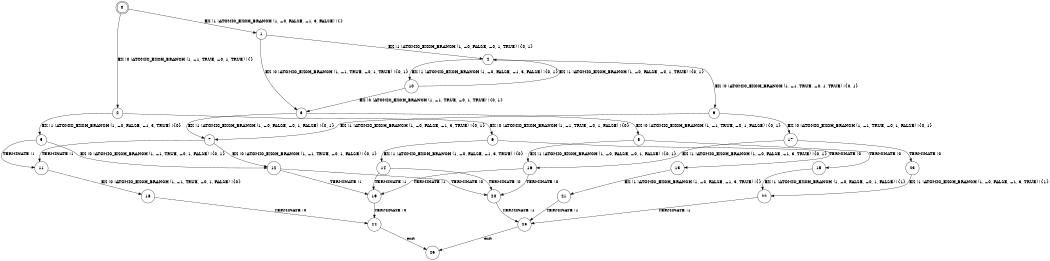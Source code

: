 digraph BCG {
size = "7, 10.5";
center = TRUE;
node [shape = circle];
0 [peripheries = 2];
0 -> 1 [label = "EX !1 !ATOMIC_EXCH_BRANCH (1, +0, FALSE, +1, 3, FALSE) !{}"];
0 -> 2 [label = "EX !0 !ATOMIC_EXCH_BRANCH (1, +1, TRUE, +0, 1, TRUE) !{}"];
1 -> 3 [label = "EX !0 !ATOMIC_EXCH_BRANCH (1, +1, TRUE, +0, 1, TRUE) !{0, 1}"];
1 -> 4 [label = "EX !1 !ATOMIC_EXCH_BRANCH (1, +0, FALSE, +0, 1, TRUE) !{0, 1}"];
2 -> 5 [label = "EX !1 !ATOMIC_EXCH_BRANCH (1, +0, FALSE, +1, 3, TRUE) !{0}"];
2 -> 6 [label = "EX !0 !ATOMIC_EXCH_BRANCH (1, +1, TRUE, +0, 1, FALSE) !{0}"];
3 -> 7 [label = "EX !1 !ATOMIC_EXCH_BRANCH (1, +0, FALSE, +0, 1, FALSE) !{0, 1}"];
3 -> 8 [label = "EX !0 !ATOMIC_EXCH_BRANCH (1, +1, TRUE, +0, 1, FALSE) !{0, 1}"];
4 -> 9 [label = "EX !0 !ATOMIC_EXCH_BRANCH (1, +1, TRUE, +0, 1, TRUE) !{0, 1}"];
4 -> 10 [label = "EX !1 !ATOMIC_EXCH_BRANCH (1, +0, FALSE, +1, 3, FALSE) !{0, 1}"];
5 -> 11 [label = "TERMINATE !1"];
5 -> 12 [label = "EX !0 !ATOMIC_EXCH_BRANCH (1, +1, TRUE, +0, 1, FALSE) !{0, 1}"];
6 -> 13 [label = "TERMINATE !0"];
6 -> 14 [label = "EX !1 !ATOMIC_EXCH_BRANCH (1, +0, FALSE, +1, 3, TRUE) !{0}"];
7 -> 11 [label = "TERMINATE !1"];
7 -> 12 [label = "EX !0 !ATOMIC_EXCH_BRANCH (1, +1, TRUE, +0, 1, FALSE) !{0, 1}"];
8 -> 15 [label = "TERMINATE !0"];
8 -> 16 [label = "EX !1 !ATOMIC_EXCH_BRANCH (1, +0, FALSE, +0, 1, FALSE) !{0, 1}"];
9 -> 7 [label = "EX !1 !ATOMIC_EXCH_BRANCH (1, +0, FALSE, +1, 3, TRUE) !{0, 1}"];
9 -> 17 [label = "EX !0 !ATOMIC_EXCH_BRANCH (1, +1, TRUE, +0, 1, FALSE) !{0, 1}"];
10 -> 3 [label = "EX !0 !ATOMIC_EXCH_BRANCH (1, +1, TRUE, +0, 1, TRUE) !{0, 1}"];
10 -> 4 [label = "EX !1 !ATOMIC_EXCH_BRANCH (1, +0, FALSE, +0, 1, TRUE) !{0, 1}"];
11 -> 18 [label = "EX !0 !ATOMIC_EXCH_BRANCH (1, +1, TRUE, +0, 1, FALSE) !{0}"];
12 -> 19 [label = "TERMINATE !1"];
12 -> 20 [label = "TERMINATE !0"];
13 -> 21 [label = "EX !1 !ATOMIC_EXCH_BRANCH (1, +0, FALSE, +1, 3, TRUE) !{}"];
14 -> 19 [label = "TERMINATE !1"];
14 -> 20 [label = "TERMINATE !0"];
15 -> 22 [label = "EX !1 !ATOMIC_EXCH_BRANCH (1, +0, FALSE, +0, 1, FALSE) !{1}"];
16 -> 19 [label = "TERMINATE !1"];
16 -> 20 [label = "TERMINATE !0"];
17 -> 23 [label = "TERMINATE !0"];
17 -> 16 [label = "EX !1 !ATOMIC_EXCH_BRANCH (1, +0, FALSE, +1, 3, TRUE) !{0, 1}"];
18 -> 24 [label = "TERMINATE !0"];
19 -> 24 [label = "TERMINATE !0"];
20 -> 25 [label = "TERMINATE !1"];
21 -> 25 [label = "TERMINATE !1"];
22 -> 25 [label = "TERMINATE !1"];
23 -> 22 [label = "EX !1 !ATOMIC_EXCH_BRANCH (1, +0, FALSE, +1, 3, TRUE) !{1}"];
24 -> 26 [label = "exit"];
25 -> 26 [label = "exit"];
}
